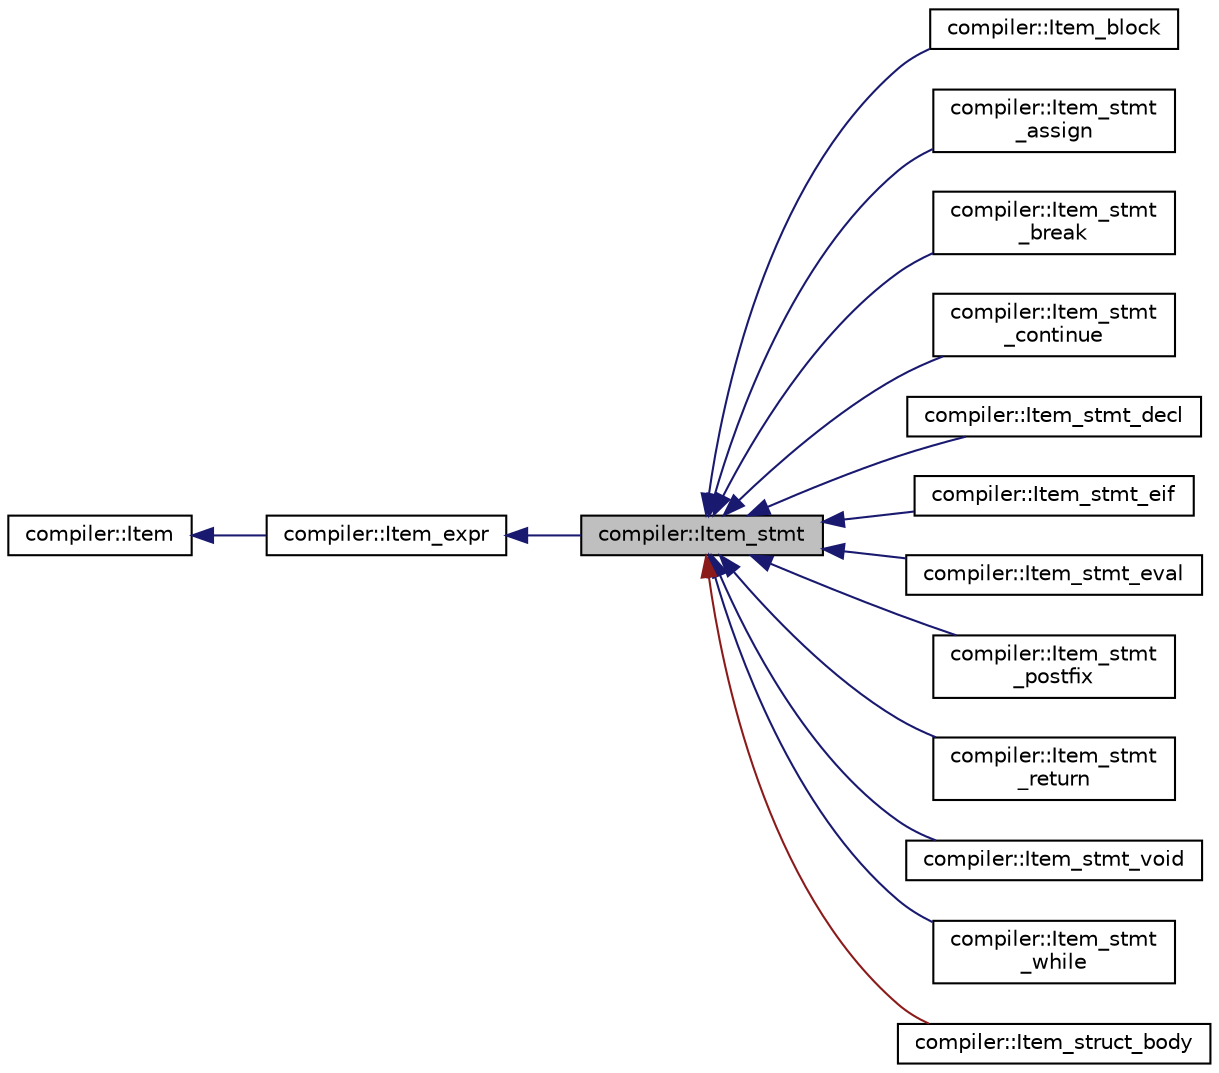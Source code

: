 digraph "compiler::Item_stmt"
{
 // LATEX_PDF_SIZE
  edge [fontname="Helvetica",fontsize="10",labelfontname="Helvetica",labelfontsize="10"];
  node [fontname="Helvetica",fontsize="10",shape=record];
  rankdir="LR";
  Node1 [label="compiler::Item_stmt",height=0.2,width=0.4,color="black", fillcolor="grey75", style="filled", fontcolor="black",tooltip=" "];
  Node2 -> Node1 [dir="back",color="midnightblue",fontsize="10",style="solid",fontname="Helvetica"];
  Node2 [label="compiler::Item_expr",height=0.2,width=0.4,color="black", fillcolor="white", style="filled",URL="$classcompiler_1_1_item__expr.html",tooltip="Class for general expressions."];
  Node3 -> Node2 [dir="back",color="midnightblue",fontsize="10",style="solid",fontname="Helvetica"];
  Node3 [label="compiler::Item",height=0.2,width=0.4,color="black", fillcolor="white", style="filled",URL="$classcompiler_1_1_item.html",tooltip="The most basic type for each node in the AST."];
  Node1 -> Node4 [dir="back",color="midnightblue",fontsize="10",style="solid",fontname="Helvetica"];
  Node4 [label="compiler::Item_block",height=0.2,width=0.4,color="black", fillcolor="white", style="filled",URL="$classcompiler_1_1_item__block.html",tooltip="Class for block."];
  Node1 -> Node5 [dir="back",color="midnightblue",fontsize="10",style="solid",fontname="Helvetica"];
  Node5 [label="compiler::Item_stmt\l_assign",height=0.2,width=0.4,color="black", fillcolor="white", style="filled",URL="$classcompiler_1_1_item__stmt__assign.html",tooltip="Class for assignment."];
  Node1 -> Node6 [dir="back",color="midnightblue",fontsize="10",style="solid",fontname="Helvetica"];
  Node6 [label="compiler::Item_stmt\l_break",height=0.2,width=0.4,color="black", fillcolor="white", style="filled",URL="$classcompiler_1_1_item__stmt__break.html",tooltip="Class for break statement."];
  Node1 -> Node7 [dir="back",color="midnightblue",fontsize="10",style="solid",fontname="Helvetica"];
  Node7 [label="compiler::Item_stmt\l_continue",height=0.2,width=0.4,color="black", fillcolor="white", style="filled",URL="$classcompiler_1_1_item__stmt__continue.html",tooltip="Class for continue statement."];
  Node1 -> Node8 [dir="back",color="midnightblue",fontsize="10",style="solid",fontname="Helvetica"];
  Node8 [label="compiler::Item_stmt_decl",height=0.2,width=0.4,color="black", fillcolor="white", style="filled",URL="$classcompiler_1_1_item__stmt__decl.html",tooltip=" "];
  Node1 -> Node9 [dir="back",color="midnightblue",fontsize="10",style="solid",fontname="Helvetica"];
  Node9 [label="compiler::Item_stmt_eif",height=0.2,width=0.4,color="black", fillcolor="white", style="filled",URL="$classcompiler_1_1_item__stmt__eif.html",tooltip="Class for if-else statement."];
  Node1 -> Node10 [dir="back",color="midnightblue",fontsize="10",style="solid",fontname="Helvetica"];
  Node10 [label="compiler::Item_stmt_eval",height=0.2,width=0.4,color="black", fillcolor="white", style="filled",URL="$classcompiler_1_1_item__stmt__eval.html",tooltip=" "];
  Node1 -> Node11 [dir="back",color="midnightblue",fontsize="10",style="solid",fontname="Helvetica"];
  Node11 [label="compiler::Item_stmt\l_postfix",height=0.2,width=0.4,color="black", fillcolor="white", style="filled",URL="$classcompiler_1_1_item__stmt__postfix.html",tooltip=" "];
  Node1 -> Node12 [dir="back",color="midnightblue",fontsize="10",style="solid",fontname="Helvetica"];
  Node12 [label="compiler::Item_stmt\l_return",height=0.2,width=0.4,color="black", fillcolor="white", style="filled",URL="$classcompiler_1_1_item__stmt__return.html",tooltip="Class for return statement."];
  Node1 -> Node13 [dir="back",color="midnightblue",fontsize="10",style="solid",fontname="Helvetica"];
  Node13 [label="compiler::Item_stmt_void",height=0.2,width=0.4,color="black", fillcolor="white", style="filled",URL="$classcompiler_1_1_item__stmt__void.html",tooltip="Class for nothing."];
  Node1 -> Node14 [dir="back",color="midnightblue",fontsize="10",style="solid",fontname="Helvetica"];
  Node14 [label="compiler::Item_stmt\l_while",height=0.2,width=0.4,color="black", fillcolor="white", style="filled",URL="$classcompiler_1_1_item__stmt__while.html",tooltip="Class for while statement."];
  Node1 -> Node15 [dir="back",color="firebrick4",fontsize="10",style="solid",fontname="Helvetica"];
  Node15 [label="compiler::Item_struct_body",height=0.2,width=0.4,color="black", fillcolor="white", style="filled",URL="$classcompiler_1_1_item__struct__body.html",tooltip=" "];
}
